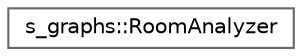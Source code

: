 digraph "Graphical Class Hierarchy"
{
 // LATEX_PDF_SIZE
  bgcolor="transparent";
  edge [fontname=Helvetica,fontsize=10,labelfontname=Helvetica,labelfontsize=10];
  node [fontname=Helvetica,fontsize=10,shape=box,height=0.2,width=0.4];
  rankdir="LR";
  Node0 [label="s_graphs::RoomAnalyzer",height=0.2,width=0.4,color="grey40", fillcolor="white", style="filled",URL="$classs__graphs_1_1RoomAnalyzer.html",tooltip="this class provides tools for different analysis over open space clusters to generate rooms"];
}
